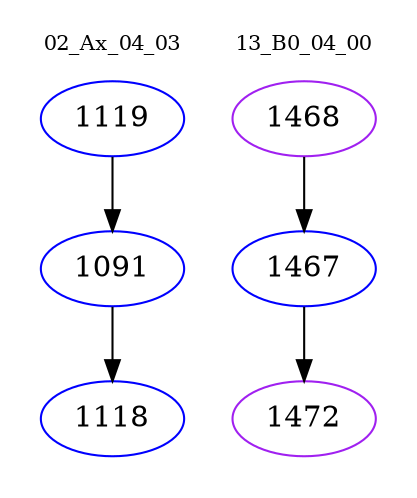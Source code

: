 digraph{
subgraph cluster_0 {
color = white
label = "02_Ax_04_03";
fontsize=10;
T0_1119 [label="1119", color="blue"]
T0_1119 -> T0_1091 [color="black"]
T0_1091 [label="1091", color="blue"]
T0_1091 -> T0_1118 [color="black"]
T0_1118 [label="1118", color="blue"]
}
subgraph cluster_1 {
color = white
label = "13_B0_04_00";
fontsize=10;
T1_1468 [label="1468", color="purple"]
T1_1468 -> T1_1467 [color="black"]
T1_1467 [label="1467", color="blue"]
T1_1467 -> T1_1472 [color="black"]
T1_1472 [label="1472", color="purple"]
}
}
